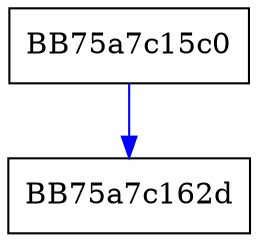 digraph PrivilegeUtils_init_module {
  node [shape="box"];
  graph [splines=ortho];
  BB75a7c15c0 -> BB75a7c162d [color="blue"];
}